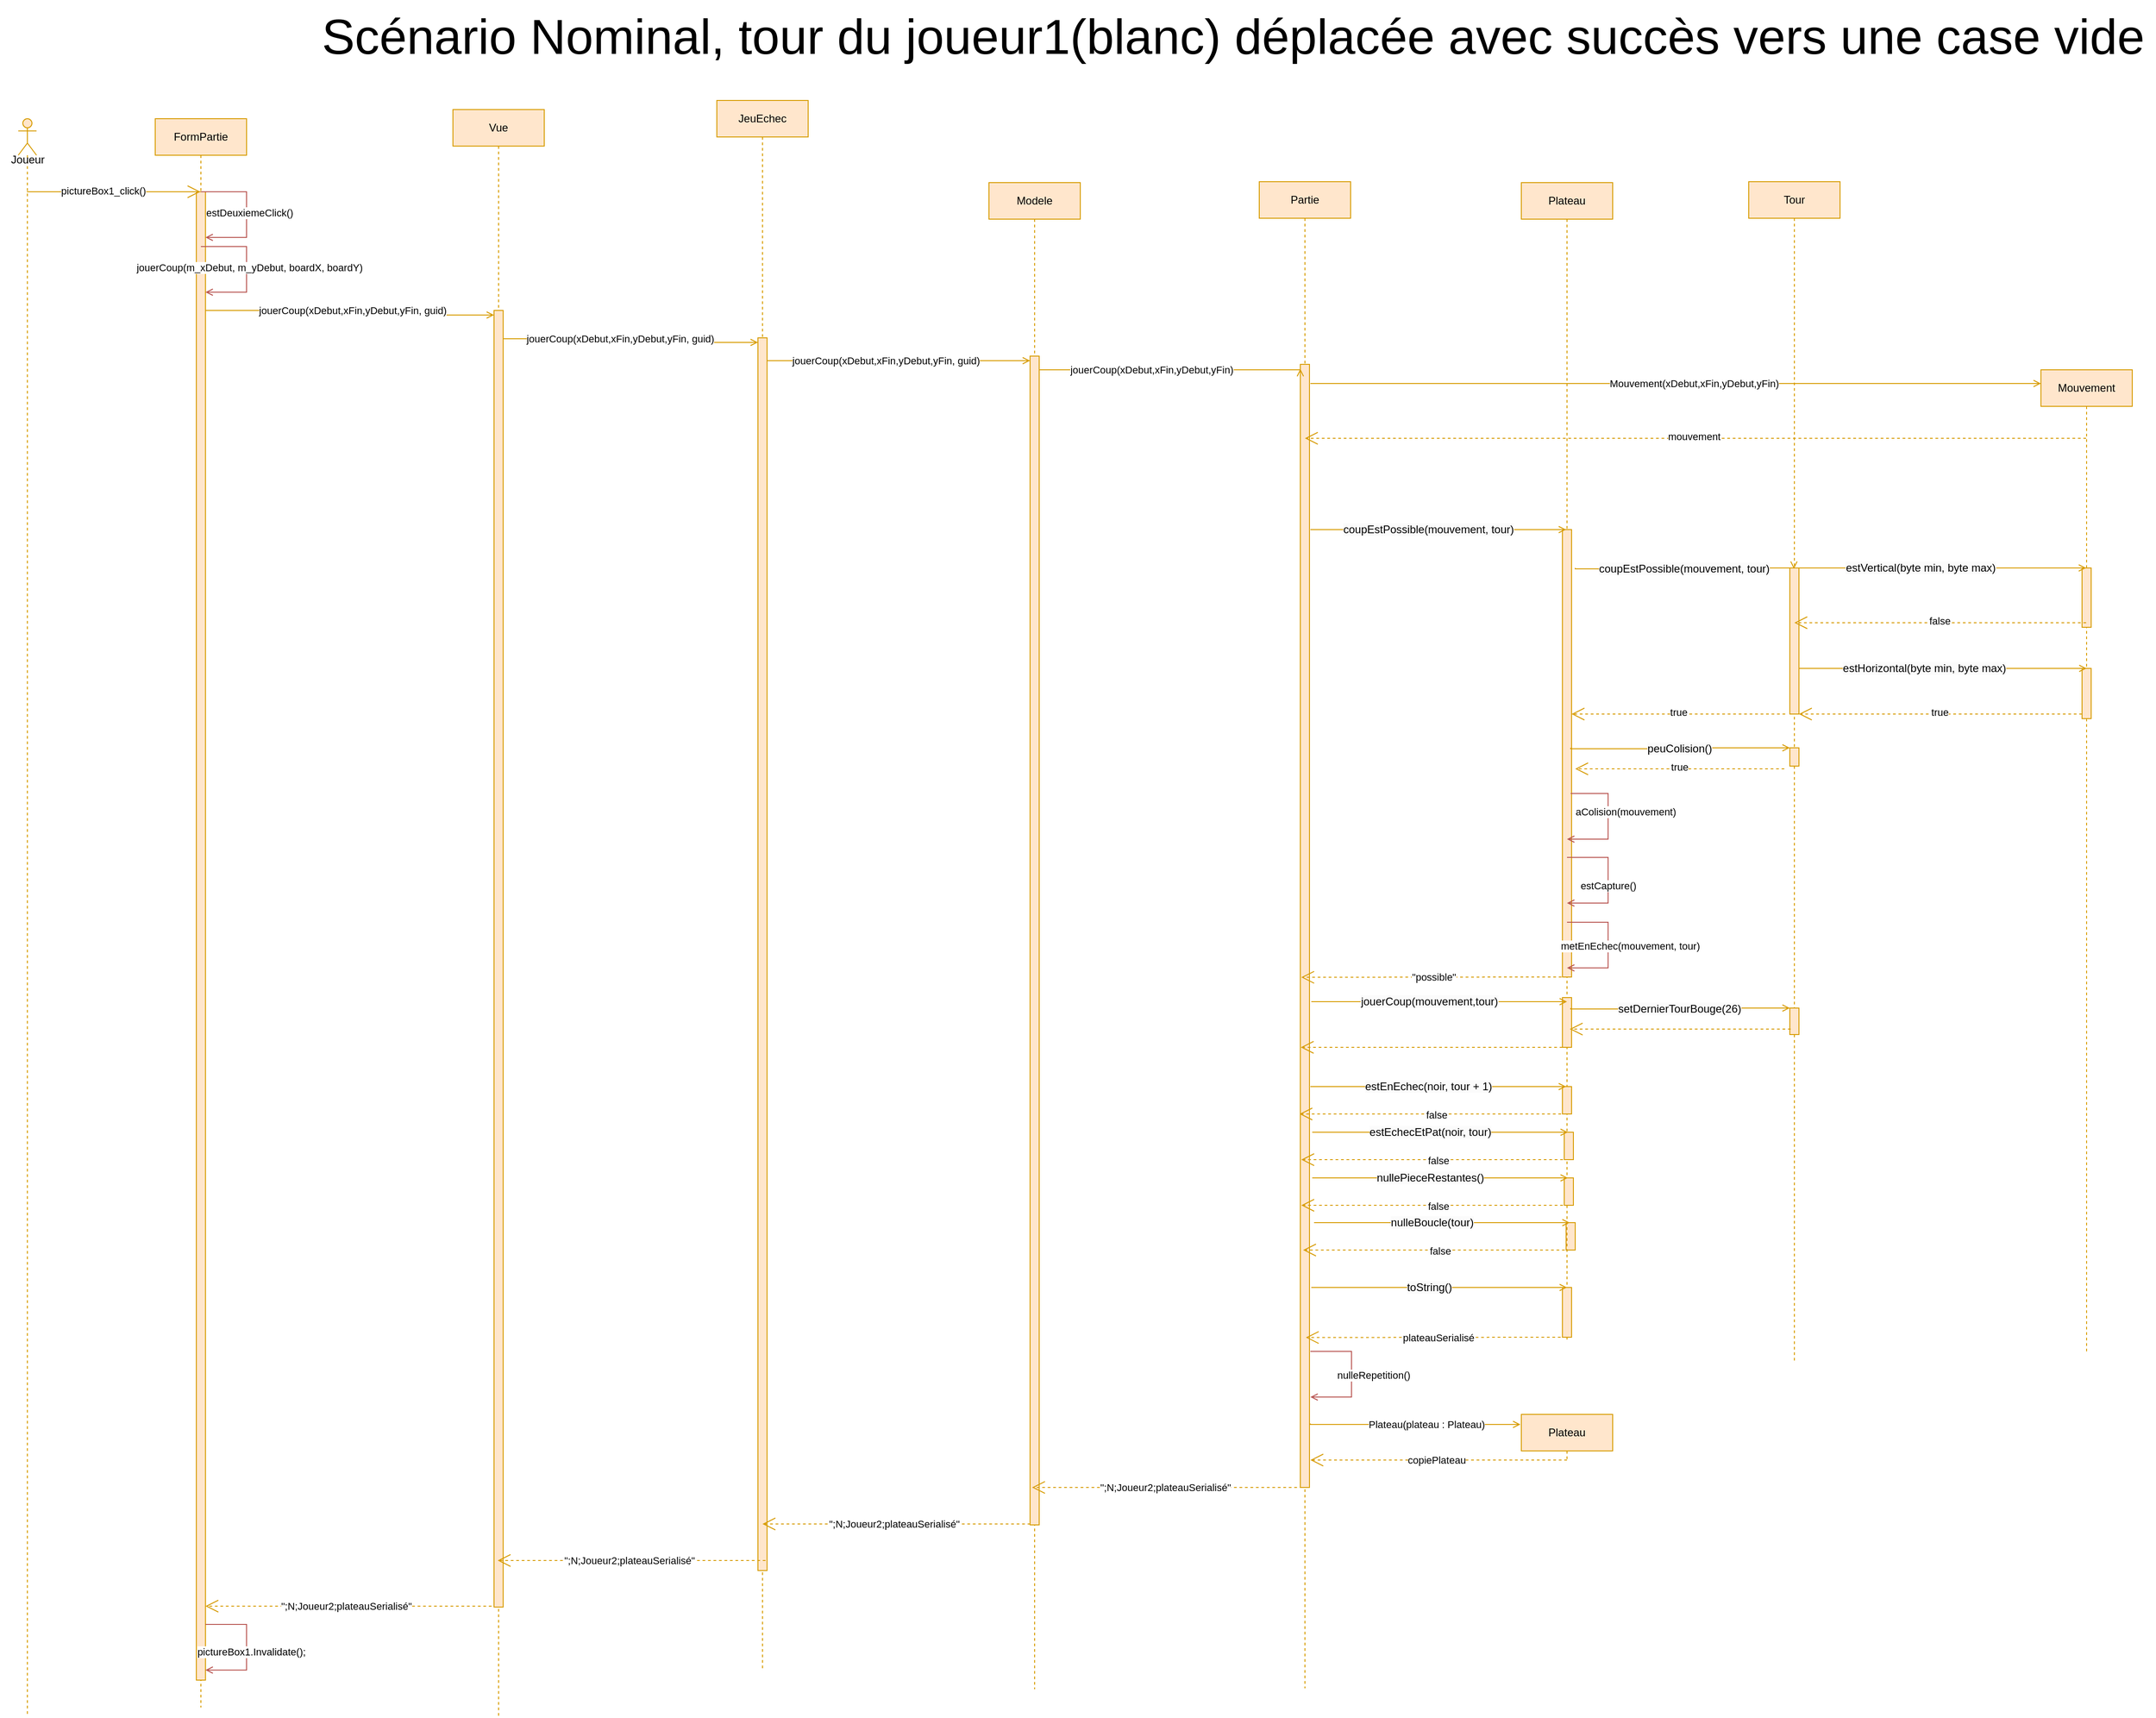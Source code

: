 <mxfile version="26.1.3">
  <diagram name="Page-1" id="c7MBzF5Fkux2hQArZyj8">
    <mxGraphModel dx="4967" dy="1883" grid="1" gridSize="10" guides="1" tooltips="1" connect="1" arrows="1" fold="1" page="1" pageScale="1" pageWidth="827" pageHeight="1169" math="0" shadow="0">
      <root>
        <mxCell id="0" />
        <mxCell id="1" parent="0" />
        <mxCell id="GvulQhEinVonRZqq1PHL-5" value="" style="shape=umlLifeline;perimeter=lifelinePerimeter;whiteSpace=wrap;html=1;container=1;dropTarget=0;collapsible=0;recursiveResize=0;outlineConnect=0;portConstraint=eastwest;newEdgeStyle={&quot;curved&quot;:0,&quot;rounded&quot;:0};participant=umlActor;fillColor=#ffe6cc;strokeColor=#d79b00;" parent="1" vertex="1">
          <mxGeometry x="-455" y="310" width="20" height="1750" as="geometry" />
        </mxCell>
        <mxCell id="GvulQhEinVonRZqq1PHL-7" value="Joueur" style="text;html=1;align=center;verticalAlign=middle;resizable=0;points=[];autosize=1;strokeColor=none;fillColor=none;" parent="1" vertex="1">
          <mxGeometry x="-475" y="340" width="60" height="30" as="geometry" />
        </mxCell>
        <mxCell id="GvulQhEinVonRZqq1PHL-8" value="FormPartie" style="shape=umlLifeline;perimeter=lifelinePerimeter;whiteSpace=wrap;html=1;container=1;dropTarget=0;collapsible=0;recursiveResize=0;outlineConnect=0;portConstraint=eastwest;newEdgeStyle={&quot;curved&quot;:0,&quot;rounded&quot;:0};fillColor=#ffe6cc;strokeColor=#d79b00;" parent="1" vertex="1">
          <mxGeometry x="-305" y="310" width="100" height="1740" as="geometry" />
        </mxCell>
        <mxCell id="GvulQhEinVonRZqq1PHL-12" value="" style="html=1;points=[[0,0,0,0,5],[0,1,0,0,-5],[1,0,0,0,5],[1,1,0,0,-5]];perimeter=orthogonalPerimeter;outlineConnect=0;targetShapes=umlLifeline;portConstraint=eastwest;newEdgeStyle={&quot;curved&quot;:0,&quot;rounded&quot;:0};fillColor=#ffe6cc;strokeColor=#d79b00;" parent="GvulQhEinVonRZqq1PHL-8" vertex="1">
          <mxGeometry x="45" y="80" width="10" height="1630" as="geometry" />
        </mxCell>
        <mxCell id="GvulQhEinVonRZqq1PHL-9" value="" style="endArrow=open;endFill=1;endSize=12;html=1;rounded=0;fillColor=#ffe6cc;strokeColor=#d79b00;" parent="1" edge="1">
          <mxGeometry width="160" relative="1" as="geometry">
            <mxPoint x="-445.5" y="390" as="sourcePoint" />
            <mxPoint x="-255.5" y="390" as="targetPoint" />
            <Array as="points">
              <mxPoint x="-365" y="390" />
            </Array>
          </mxGeometry>
        </mxCell>
        <mxCell id="GvulQhEinVonRZqq1PHL-10" value="pictureBox1_click()" style="edgeLabel;html=1;align=center;verticalAlign=middle;resizable=0;points=[];" parent="GvulQhEinVonRZqq1PHL-9" vertex="1" connectable="0">
          <mxGeometry x="-0.498" y="1" relative="1" as="geometry">
            <mxPoint x="36" as="offset" />
          </mxGeometry>
        </mxCell>
        <mxCell id="GvulQhEinVonRZqq1PHL-11" value="Vue" style="shape=umlLifeline;perimeter=lifelinePerimeter;whiteSpace=wrap;html=1;container=1;dropTarget=0;collapsible=0;recursiveResize=0;outlineConnect=0;portConstraint=eastwest;newEdgeStyle={&quot;curved&quot;:0,&quot;rounded&quot;:0};fillColor=#ffe6cc;strokeColor=#d79b00;" parent="1" vertex="1">
          <mxGeometry x="21" y="300" width="100" height="1760" as="geometry" />
        </mxCell>
        <mxCell id="GvulQhEinVonRZqq1PHL-18" value="" style="html=1;points=[[0,0,0,0,5],[0,1,0,0,-5],[1,0,0,0,5],[1,1,0,0,-5]];perimeter=orthogonalPerimeter;outlineConnect=0;targetShapes=umlLifeline;portConstraint=eastwest;newEdgeStyle={&quot;curved&quot;:0,&quot;rounded&quot;:0};fillColor=#ffe6cc;strokeColor=#d79b00;" parent="GvulQhEinVonRZqq1PHL-11" vertex="1">
          <mxGeometry x="45" y="220" width="10" height="1420" as="geometry" />
        </mxCell>
        <mxCell id="GvulQhEinVonRZqq1PHL-13" style="edgeStyle=orthogonalEdgeStyle;rounded=0;orthogonalLoop=1;jettySize=auto;html=1;curved=0;endArrow=open;endFill=0;fillColor=#ffe6cc;strokeColor=#d79b00;" parent="1" source="GvulQhEinVonRZqq1PHL-12" edge="1">
          <mxGeometry relative="1" as="geometry">
            <mxPoint x="-158.5" y="520" as="sourcePoint" />
            <mxPoint x="66" y="525" as="targetPoint" />
            <Array as="points">
              <mxPoint x="-92" y="520" />
              <mxPoint x="-92" y="525" />
            </Array>
          </mxGeometry>
        </mxCell>
        <mxCell id="GvulQhEinVonRZqq1PHL-14" value="jouerCoup(xDebut,xFin,yDebut,yFin, guid)" style="edgeLabel;html=1;align=center;verticalAlign=middle;resizable=0;points=[];" parent="GvulQhEinVonRZqq1PHL-13" vertex="1" connectable="0">
          <mxGeometry x="-0.518" y="-2" relative="1" as="geometry">
            <mxPoint x="83" y="-2" as="offset" />
          </mxGeometry>
        </mxCell>
        <mxCell id="GvulQhEinVonRZqq1PHL-20" value="" style="endArrow=none;endFill=1;endSize=12;html=1;rounded=0;startArrow=open;startFill=0;fillColor=#f8cecc;strokeColor=#b85450;" parent="1" edge="1">
          <mxGeometry width="160" relative="1" as="geometry">
            <mxPoint x="-250" y="440" as="sourcePoint" />
            <mxPoint x="-255" y="390" as="targetPoint" />
            <Array as="points">
              <mxPoint x="-205" y="440" />
              <mxPoint x="-205" y="390" />
            </Array>
          </mxGeometry>
        </mxCell>
        <mxCell id="GvulQhEinVonRZqq1PHL-21" value="estDeuxiemeClick()" style="edgeLabel;html=1;align=center;verticalAlign=middle;resizable=0;points=[];" parent="GvulQhEinVonRZqq1PHL-20" vertex="1" connectable="0">
          <mxGeometry x="-0.009" y="-3" relative="1" as="geometry">
            <mxPoint as="offset" />
          </mxGeometry>
        </mxCell>
        <mxCell id="GvulQhEinVonRZqq1PHL-34" value="Modele" style="shape=umlLifeline;perimeter=lifelinePerimeter;whiteSpace=wrap;html=1;container=1;dropTarget=0;collapsible=0;recursiveResize=0;outlineConnect=0;portConstraint=eastwest;newEdgeStyle={&quot;curved&quot;:0,&quot;rounded&quot;:0};fillColor=#ffe6cc;strokeColor=#d79b00;" parent="1" vertex="1">
          <mxGeometry x="608" y="380" width="100" height="1650" as="geometry" />
        </mxCell>
        <mxCell id="GvulQhEinVonRZqq1PHL-35" value="" style="html=1;points=[[0,0,0,0,5],[0,1,0,0,-5],[1,0,0,0,5],[1,1,0,0,-5]];perimeter=orthogonalPerimeter;outlineConnect=0;targetShapes=umlLifeline;portConstraint=eastwest;newEdgeStyle={&quot;curved&quot;:0,&quot;rounded&quot;:0};fillColor=#ffe6cc;strokeColor=#d79b00;" parent="GvulQhEinVonRZqq1PHL-34" vertex="1">
          <mxGeometry x="45" y="190" width="10" height="1280" as="geometry" />
        </mxCell>
        <mxCell id="GvulQhEinVonRZqq1PHL-36" style="edgeStyle=orthogonalEdgeStyle;rounded=0;orthogonalLoop=1;jettySize=auto;html=1;curved=0;endArrow=open;endFill=0;fillColor=#ffe6cc;strokeColor=#d79b00;" parent="1" source="GvulQhEinVonRZqq1PHL-18" target="GvulQhEinVonRZqq1PHL-143" edge="1">
          <mxGeometry relative="1" as="geometry">
            <mxPoint x="140" y="550" as="sourcePoint" />
            <mxPoint x="350" y="551" as="targetPoint" />
            <Array as="points">
              <mxPoint x="213" y="551" />
              <mxPoint x="213" y="555" />
            </Array>
          </mxGeometry>
        </mxCell>
        <mxCell id="GvulQhEinVonRZqq1PHL-37" value="jouerCoup(xDebut,xFin,yDebut,yFin, guid)" style="edgeLabel;html=1;align=center;verticalAlign=middle;resizable=0;points=[];" parent="GvulQhEinVonRZqq1PHL-36" vertex="1" connectable="0">
          <mxGeometry x="-0.518" y="-2" relative="1" as="geometry">
            <mxPoint x="60" y="-2" as="offset" />
          </mxGeometry>
        </mxCell>
        <mxCell id="GvulQhEinVonRZqq1PHL-38" value="Partie" style="shape=umlLifeline;perimeter=lifelinePerimeter;whiteSpace=wrap;html=1;container=1;dropTarget=0;collapsible=0;recursiveResize=0;outlineConnect=0;portConstraint=eastwest;newEdgeStyle={&quot;curved&quot;:0,&quot;rounded&quot;:0};fillColor=#ffe6cc;strokeColor=#d79b00;" parent="1" vertex="1">
          <mxGeometry x="904" y="379" width="100" height="1650" as="geometry" />
        </mxCell>
        <mxCell id="GvulQhEinVonRZqq1PHL-39" value="" style="html=1;points=[[0,0,0,0,5],[0,1,0,0,-5],[1,0,0,0,5],[1,1,0,0,-5]];perimeter=orthogonalPerimeter;outlineConnect=0;targetShapes=umlLifeline;portConstraint=eastwest;newEdgeStyle={&quot;curved&quot;:0,&quot;rounded&quot;:0};fillColor=#ffe6cc;strokeColor=#d79b00;" parent="GvulQhEinVonRZqq1PHL-38" vertex="1">
          <mxGeometry x="45" y="200" width="10" height="1230" as="geometry" />
        </mxCell>
        <mxCell id="JepXMekvMhqV1AgsPWFT-29" value="" style="html=1;points=[[0,0,0,0,5],[0,1,0,0,-5],[1,0,0,0,5],[1,1,0,0,-5]];perimeter=orthogonalPerimeter;outlineConnect=0;targetShapes=umlLifeline;portConstraint=eastwest;newEdgeStyle={&quot;curved&quot;:0,&quot;rounded&quot;:0};fillColor=#ffe6cc;strokeColor=#d79b00;" vertex="1" parent="GvulQhEinVonRZqq1PHL-38">
          <mxGeometry x="336" y="1140" width="10" height="30" as="geometry" />
        </mxCell>
        <mxCell id="JepXMekvMhqV1AgsPWFT-30" style="edgeStyle=orthogonalEdgeStyle;rounded=0;orthogonalLoop=1;jettySize=auto;html=1;curved=0;endArrow=open;endFill=0;fillColor=#ffe6cc;strokeColor=#d79b00;" edge="1" parent="GvulQhEinVonRZqq1PHL-38">
          <mxGeometry relative="1" as="geometry">
            <mxPoint x="60" y="1140" as="sourcePoint" />
            <mxPoint x="340" y="1140" as="targetPoint" />
            <Array as="points" />
          </mxGeometry>
        </mxCell>
        <mxCell id="JepXMekvMhqV1AgsPWFT-31" value="&lt;div style=&quot;text-align: left;&quot;&gt;&lt;span style=&quot;font-size: 12px; text-wrap-mode: wrap; background-color: rgb(251, 251, 251);&quot;&gt;nulleBoucle(tour)&lt;/span&gt;&lt;/div&gt;" style="edgeLabel;html=1;align=center;verticalAlign=middle;resizable=0;points=[];" vertex="1" connectable="0" parent="JepXMekvMhqV1AgsPWFT-30">
          <mxGeometry x="-0.518" y="-2" relative="1" as="geometry">
            <mxPoint x="61" y="-2" as="offset" />
          </mxGeometry>
        </mxCell>
        <mxCell id="JepXMekvMhqV1AgsPWFT-32" value="" style="endArrow=open;endFill=1;endSize=12;html=1;rounded=0;fillColor=#ffe6cc;strokeColor=#d79b00;dashed=1;exitX=0;exitY=1;exitDx=0;exitDy=-5;exitPerimeter=0;" edge="1" parent="GvulQhEinVonRZqq1PHL-38">
          <mxGeometry width="160" relative="1" as="geometry">
            <mxPoint x="340.55" y="1170" as="sourcePoint" />
            <mxPoint x="47.997" y="1170" as="targetPoint" />
            <Array as="points">
              <mxPoint x="235.55" y="1170" />
            </Array>
          </mxGeometry>
        </mxCell>
        <mxCell id="JepXMekvMhqV1AgsPWFT-33" value="false" style="edgeLabel;html=1;align=center;verticalAlign=middle;resizable=0;points=[];" vertex="1" connectable="0" parent="JepXMekvMhqV1AgsPWFT-32">
          <mxGeometry x="-0.027" y="1" relative="1" as="geometry">
            <mxPoint as="offset" />
          </mxGeometry>
        </mxCell>
        <mxCell id="GvulQhEinVonRZqq1PHL-41" style="edgeStyle=orthogonalEdgeStyle;rounded=0;orthogonalLoop=1;jettySize=auto;html=1;curved=0;endArrow=open;endFill=0;fillColor=#ffe6cc;strokeColor=#d79b00;entryX=0;entryY=0;entryDx=0;entryDy=5;entryPerimeter=0;exitX=1;exitY=0;exitDx=0;exitDy=5;exitPerimeter=0;" parent="1" source="GvulQhEinVonRZqq1PHL-35" target="GvulQhEinVonRZqq1PHL-39" edge="1">
          <mxGeometry relative="1" as="geometry">
            <mxPoint x="715" y="585" as="sourcePoint" />
            <mxPoint x="939.5" y="585" as="targetPoint" />
            <Array as="points">
              <mxPoint x="663" y="585" />
            </Array>
          </mxGeometry>
        </mxCell>
        <mxCell id="GvulQhEinVonRZqq1PHL-42" value="jouerCoup(xDebut,xFin,yDebut,yFin)" style="edgeLabel;html=1;align=center;verticalAlign=middle;resizable=0;points=[];" parent="GvulQhEinVonRZqq1PHL-41" vertex="1" connectable="0">
          <mxGeometry x="-0.518" y="-2" relative="1" as="geometry">
            <mxPoint x="61" y="-2" as="offset" />
          </mxGeometry>
        </mxCell>
        <mxCell id="GvulQhEinVonRZqq1PHL-55" value="Mouvement" style="shape=umlLifeline;perimeter=lifelinePerimeter;whiteSpace=wrap;html=1;container=1;dropTarget=0;collapsible=0;recursiveResize=0;outlineConnect=0;portConstraint=eastwest;newEdgeStyle={&quot;curved&quot;:0,&quot;rounded&quot;:0};fillColor=#ffe6cc;strokeColor=#d79b00;" parent="1" vertex="1">
          <mxGeometry x="1760" y="585" width="100" height="1075" as="geometry" />
        </mxCell>
        <mxCell id="GvulQhEinVonRZqq1PHL-84" value="" style="html=1;points=[[0,0,0,0,5],[0,1,0,0,-5],[1,0,0,0,5],[1,1,0,0,-5]];perimeter=orthogonalPerimeter;outlineConnect=0;targetShapes=umlLifeline;portConstraint=eastwest;newEdgeStyle={&quot;curved&quot;:0,&quot;rounded&quot;:0};fillColor=#ffe6cc;strokeColor=#d79b00;" parent="GvulQhEinVonRZqq1PHL-55" vertex="1">
          <mxGeometry x="45" y="217" width="10" height="65" as="geometry" />
        </mxCell>
        <mxCell id="GvulQhEinVonRZqq1PHL-89" value="" style="html=1;points=[[0,0,0,0,5],[0,1,0,0,-5],[1,0,0,0,5],[1,1,0,0,-5]];perimeter=orthogonalPerimeter;outlineConnect=0;targetShapes=umlLifeline;portConstraint=eastwest;newEdgeStyle={&quot;curved&quot;:0,&quot;rounded&quot;:0};fillColor=#ffe6cc;strokeColor=#d79b00;" parent="GvulQhEinVonRZqq1PHL-55" vertex="1">
          <mxGeometry x="45" y="327" width="10" height="55" as="geometry" />
        </mxCell>
        <mxCell id="GvulQhEinVonRZqq1PHL-65" style="edgeStyle=orthogonalEdgeStyle;rounded=0;orthogonalLoop=1;jettySize=auto;html=1;curved=0;endArrow=open;endFill=0;fillColor=#ffe6cc;strokeColor=#d79b00;" parent="1" edge="1">
          <mxGeometry relative="1" as="geometry">
            <mxPoint x="960" y="600" as="sourcePoint" />
            <mxPoint x="1760" y="600" as="targetPoint" />
            <Array as="points" />
          </mxGeometry>
        </mxCell>
        <mxCell id="GvulQhEinVonRZqq1PHL-66" value="Mouvement(xDebut,xFin,yDebut,yFin)" style="edgeLabel;html=1;align=center;verticalAlign=middle;resizable=0;points=[];" parent="GvulQhEinVonRZqq1PHL-65" vertex="1" connectable="0">
          <mxGeometry x="-0.518" y="-2" relative="1" as="geometry">
            <mxPoint x="227" y="-2" as="offset" />
          </mxGeometry>
        </mxCell>
        <mxCell id="GvulQhEinVonRZqq1PHL-67" value="" style="endArrow=open;endFill=1;endSize=12;html=1;rounded=0;fillColor=#ffe6cc;strokeColor=#d79b00;dashed=1;" parent="1" source="GvulQhEinVonRZqq1PHL-55" target="GvulQhEinVonRZqq1PHL-38" edge="1">
          <mxGeometry width="160" relative="1" as="geometry">
            <mxPoint x="1230" y="670" as="sourcePoint" />
            <mxPoint x="1070" y="670" as="targetPoint" />
            <Array as="points">
              <mxPoint x="1380" y="660" />
              <mxPoint x="1190" y="660" />
            </Array>
          </mxGeometry>
        </mxCell>
        <mxCell id="GvulQhEinVonRZqq1PHL-73" value="mouvement" style="edgeLabel;html=1;align=center;verticalAlign=middle;resizable=0;points=[];" parent="GvulQhEinVonRZqq1PHL-67" vertex="1" connectable="0">
          <mxGeometry x="0.005" y="-2" relative="1" as="geometry">
            <mxPoint as="offset" />
          </mxGeometry>
        </mxCell>
        <mxCell id="GvulQhEinVonRZqq1PHL-68" value="Plateau" style="shape=umlLifeline;perimeter=lifelinePerimeter;whiteSpace=wrap;html=1;container=1;dropTarget=0;collapsible=0;recursiveResize=0;outlineConnect=0;portConstraint=eastwest;newEdgeStyle={&quot;curved&quot;:0,&quot;rounded&quot;:0};fillColor=#ffe6cc;strokeColor=#d79b00;" parent="1" vertex="1">
          <mxGeometry x="1191" y="380" width="100" height="1270" as="geometry" />
        </mxCell>
        <mxCell id="GvulQhEinVonRZqq1PHL-69" value="" style="html=1;points=[[0,0,0,0,5],[0,1,0,0,-5],[1,0,0,0,5],[1,1,0,0,-5]];perimeter=orthogonalPerimeter;outlineConnect=0;targetShapes=umlLifeline;portConstraint=eastwest;newEdgeStyle={&quot;curved&quot;:0,&quot;rounded&quot;:0};fillColor=#ffe6cc;strokeColor=#d79b00;" parent="GvulQhEinVonRZqq1PHL-68" vertex="1">
          <mxGeometry x="45" y="380" width="10" height="490" as="geometry" />
        </mxCell>
        <mxCell id="rqxvBWXFOX1F_zNUxGRR-14" value="" style="html=1;points=[[0,0,0,0,5],[0,1,0,0,-5],[1,0,0,0,5],[1,1,0,0,-5]];perimeter=orthogonalPerimeter;outlineConnect=0;targetShapes=umlLifeline;portConstraint=eastwest;newEdgeStyle={&quot;curved&quot;:0,&quot;rounded&quot;:0};fillColor=#ffe6cc;strokeColor=#d79b00;" parent="GvulQhEinVonRZqq1PHL-68" vertex="1">
          <mxGeometry x="45" y="892.5" width="10" height="54.5" as="geometry" />
        </mxCell>
        <mxCell id="rqxvBWXFOX1F_zNUxGRR-20" value="" style="html=1;points=[[0,0,0,0,5],[0,1,0,0,-5],[1,0,0,0,5],[1,1,0,0,-5]];perimeter=orthogonalPerimeter;outlineConnect=0;targetShapes=umlLifeline;portConstraint=eastwest;newEdgeStyle={&quot;curved&quot;:0,&quot;rounded&quot;:0};fillColor=#ffe6cc;strokeColor=#d79b00;" parent="GvulQhEinVonRZqq1PHL-68" vertex="1">
          <mxGeometry x="45" y="1210" width="10" height="54.5" as="geometry" />
        </mxCell>
        <mxCell id="JepXMekvMhqV1AgsPWFT-6" value="" style="html=1;points=[[0,0,0,0,5],[0,1,0,0,-5],[1,0,0,0,5],[1,1,0,0,-5]];perimeter=orthogonalPerimeter;outlineConnect=0;targetShapes=umlLifeline;portConstraint=eastwest;newEdgeStyle={&quot;curved&quot;:0,&quot;rounded&quot;:0};fillColor=#ffe6cc;strokeColor=#d79b00;" vertex="1" parent="GvulQhEinVonRZqq1PHL-68">
          <mxGeometry x="45" y="990" width="10" height="30" as="geometry" />
        </mxCell>
        <mxCell id="GvulQhEinVonRZqq1PHL-70" style="edgeStyle=orthogonalEdgeStyle;rounded=0;orthogonalLoop=1;jettySize=auto;html=1;curved=0;endArrow=open;endFill=0;fillColor=#ffe6cc;strokeColor=#d79b00;" parent="1" edge="1">
          <mxGeometry relative="1" as="geometry">
            <mxPoint x="960" y="760" as="sourcePoint" />
            <mxPoint x="1240" y="760" as="targetPoint" />
            <Array as="points" />
          </mxGeometry>
        </mxCell>
        <mxCell id="GvulQhEinVonRZqq1PHL-71" value="&lt;span style=&quot;font-size: 12px; text-align: left; text-wrap-mode: wrap; background-color: rgb(251, 251, 251);&quot;&gt;coupEstPossible(mouvement, tour)&lt;/span&gt;" style="edgeLabel;html=1;align=center;verticalAlign=middle;resizable=0;points=[];" parent="GvulQhEinVonRZqq1PHL-70" vertex="1" connectable="0">
          <mxGeometry x="-0.518" y="-2" relative="1" as="geometry">
            <mxPoint x="61" y="-2" as="offset" />
          </mxGeometry>
        </mxCell>
        <mxCell id="GvulQhEinVonRZqq1PHL-76" value="Tour" style="shape=umlLifeline;perimeter=lifelinePerimeter;whiteSpace=wrap;html=1;container=1;dropTarget=0;collapsible=0;recursiveResize=0;outlineConnect=0;portConstraint=eastwest;newEdgeStyle={&quot;curved&quot;:0,&quot;rounded&quot;:0};fillColor=#ffe6cc;strokeColor=#d79b00;" parent="1" vertex="1">
          <mxGeometry x="1440" y="379" width="100" height="1291" as="geometry" />
        </mxCell>
        <mxCell id="GvulQhEinVonRZqq1PHL-77" value="" style="html=1;points=[[0,0,0,0,5],[0,1,0,0,-5],[1,0,0,0,5],[1,1,0,0,-5]];perimeter=orthogonalPerimeter;outlineConnect=0;targetShapes=umlLifeline;portConstraint=eastwest;newEdgeStyle={&quot;curved&quot;:0,&quot;rounded&quot;:0};fillColor=#ffe6cc;strokeColor=#d79b00;" parent="GvulQhEinVonRZqq1PHL-76" vertex="1">
          <mxGeometry x="45" y="423" width="10" height="160" as="geometry" />
        </mxCell>
        <mxCell id="GvulQhEinVonRZqq1PHL-94" value="" style="html=1;points=[[0,0,0,0,5],[0,1,0,0,-5],[1,0,0,0,5],[1,1,0,0,-5]];perimeter=orthogonalPerimeter;outlineConnect=0;targetShapes=umlLifeline;portConstraint=eastwest;newEdgeStyle={&quot;curved&quot;:0,&quot;rounded&quot;:0};fillColor=#ffe6cc;strokeColor=#d79b00;" parent="GvulQhEinVonRZqq1PHL-76" vertex="1">
          <mxGeometry x="45" y="620" width="10" height="20" as="geometry" />
        </mxCell>
        <mxCell id="GvulQhEinVonRZqq1PHL-95" style="edgeStyle=orthogonalEdgeStyle;rounded=0;orthogonalLoop=1;jettySize=auto;html=1;curved=0;endArrow=open;endFill=0;fillColor=#ffe6cc;strokeColor=#d79b00;" parent="GvulQhEinVonRZqq1PHL-76" edge="1">
          <mxGeometry relative="1" as="geometry">
            <mxPoint x="-195" y="620" as="sourcePoint" />
            <mxPoint x="45" y="620" as="targetPoint" />
            <Array as="points">
              <mxPoint x="-195" y="621" />
              <mxPoint x="-99" y="621" />
              <mxPoint x="-99" y="620" />
            </Array>
          </mxGeometry>
        </mxCell>
        <mxCell id="GvulQhEinVonRZqq1PHL-96" value="&lt;span style=&quot;font-size: 12px; text-align: left; text-wrap-mode: wrap; background-color: rgb(251, 251, 251);&quot;&gt;peuColision()&lt;/span&gt;" style="edgeLabel;html=1;align=center;verticalAlign=middle;resizable=0;points=[];" parent="GvulQhEinVonRZqq1PHL-95" vertex="1" connectable="0">
          <mxGeometry x="-0.518" y="-2" relative="1" as="geometry">
            <mxPoint x="61" y="-2" as="offset" />
          </mxGeometry>
        </mxCell>
        <mxCell id="GvulQhEinVonRZqq1PHL-97" value="" style="endArrow=open;endFill=1;endSize=12;html=1;rounded=0;fillColor=#ffe6cc;strokeColor=#d79b00;dashed=1;exitX=0;exitY=1;exitDx=0;exitDy=-5;exitPerimeter=0;" parent="GvulQhEinVonRZqq1PHL-76" edge="1">
          <mxGeometry width="160" relative="1" as="geometry">
            <mxPoint x="39" y="643" as="sourcePoint" />
            <mxPoint x="-190" y="643" as="targetPoint" />
            <Array as="points">
              <mxPoint x="-66" y="643" />
            </Array>
          </mxGeometry>
        </mxCell>
        <mxCell id="GvulQhEinVonRZqq1PHL-98" value="true" style="edgeLabel;html=1;align=center;verticalAlign=middle;resizable=0;points=[];" parent="GvulQhEinVonRZqq1PHL-97" vertex="1" connectable="0">
          <mxGeometry x="0.005" y="-2" relative="1" as="geometry">
            <mxPoint as="offset" />
          </mxGeometry>
        </mxCell>
        <mxCell id="g28BqwCWcq6KlZtZmIzM-98" value="" style="html=1;points=[[0,0,0,0,5],[0,1,0,0,-5],[1,0,0,0,5],[1,1,0,0,-5]];perimeter=orthogonalPerimeter;outlineConnect=0;targetShapes=umlLifeline;portConstraint=eastwest;newEdgeStyle={&quot;curved&quot;:0,&quot;rounded&quot;:0};fillColor=#ffe6cc;strokeColor=#d79b00;" parent="GvulQhEinVonRZqq1PHL-76" vertex="1">
          <mxGeometry x="45" y="905" width="10" height="29" as="geometry" />
        </mxCell>
        <mxCell id="g28BqwCWcq6KlZtZmIzM-99" style="edgeStyle=orthogonalEdgeStyle;rounded=0;orthogonalLoop=1;jettySize=auto;html=1;curved=0;endArrow=open;endFill=0;fillColor=#ffe6cc;strokeColor=#d79b00;" parent="GvulQhEinVonRZqq1PHL-76" edge="1">
          <mxGeometry relative="1" as="geometry">
            <mxPoint x="-195" y="905" as="sourcePoint" />
            <mxPoint x="45" y="905" as="targetPoint" />
            <Array as="points">
              <mxPoint x="-195" y="906" />
              <mxPoint x="-99" y="906" />
              <mxPoint x="-99" y="905" />
            </Array>
          </mxGeometry>
        </mxCell>
        <mxCell id="g28BqwCWcq6KlZtZmIzM-100" value="&lt;span style=&quot;font-size: 12px; text-align: left; text-wrap-mode: wrap; background-color: rgb(251, 251, 251);&quot;&gt;setDernierTourBouge(26)&lt;/span&gt;" style="edgeLabel;html=1;align=center;verticalAlign=middle;resizable=0;points=[];" parent="g28BqwCWcq6KlZtZmIzM-99" vertex="1" connectable="0">
          <mxGeometry x="-0.518" y="-2" relative="1" as="geometry">
            <mxPoint x="61" y="-2" as="offset" />
          </mxGeometry>
        </mxCell>
        <mxCell id="GvulQhEinVonRZqq1PHL-78" style="edgeStyle=orthogonalEdgeStyle;rounded=0;orthogonalLoop=1;jettySize=auto;html=1;curved=0;endArrow=open;endFill=0;fillColor=#ffe6cc;strokeColor=#d79b00;" parent="1" edge="1">
          <mxGeometry relative="1" as="geometry">
            <mxPoint x="1250" y="802" as="sourcePoint" />
            <mxPoint x="1489.5" y="803" as="targetPoint" />
            <Array as="points">
              <mxPoint x="1250" y="803" />
              <mxPoint x="1346" y="803" />
              <mxPoint x="1346" y="802" />
            </Array>
          </mxGeometry>
        </mxCell>
        <mxCell id="GvulQhEinVonRZqq1PHL-79" value="&lt;span style=&quot;font-size: 12px; text-align: left; text-wrap-mode: wrap; background-color: rgb(251, 251, 251);&quot;&gt;coupEstPossible(mouvement, tour)&lt;/span&gt;" style="edgeLabel;html=1;align=center;verticalAlign=middle;resizable=0;points=[];" parent="GvulQhEinVonRZqq1PHL-78" vertex="1" connectable="0">
          <mxGeometry x="-0.518" y="-2" relative="1" as="geometry">
            <mxPoint x="61" y="-2" as="offset" />
          </mxGeometry>
        </mxCell>
        <mxCell id="GvulQhEinVonRZqq1PHL-82" style="edgeStyle=orthogonalEdgeStyle;rounded=0;orthogonalLoop=1;jettySize=auto;html=1;curved=0;endArrow=open;endFill=0;fillColor=#ffe6cc;strokeColor=#d79b00;" parent="1" edge="1">
          <mxGeometry relative="1" as="geometry">
            <mxPoint x="1490" y="802" as="sourcePoint" />
            <mxPoint x="1809.5" y="802.0" as="targetPoint" />
            <Array as="points">
              <mxPoint x="1530" y="802" />
              <mxPoint x="1530" y="802" />
            </Array>
          </mxGeometry>
        </mxCell>
        <mxCell id="GvulQhEinVonRZqq1PHL-83" value="&lt;span style=&quot;font-size: 12px; text-align: left; text-wrap-mode: wrap; background-color: rgb(251, 251, 251);&quot;&gt;estVertical(byte min, byte max)&lt;/span&gt;" style="edgeLabel;html=1;align=center;verticalAlign=middle;resizable=0;points=[];" parent="GvulQhEinVonRZqq1PHL-82" vertex="1" connectable="0">
          <mxGeometry x="-0.518" y="-2" relative="1" as="geometry">
            <mxPoint x="61" y="-2" as="offset" />
          </mxGeometry>
        </mxCell>
        <mxCell id="GvulQhEinVonRZqq1PHL-85" value="" style="endArrow=open;endFill=1;endSize=12;html=1;rounded=0;fillColor=#ffe6cc;strokeColor=#d79b00;dashed=1;" parent="1" edge="1">
          <mxGeometry width="160" relative="1" as="geometry">
            <mxPoint x="1809.5" y="862" as="sourcePoint" />
            <mxPoint x="1490" y="862" as="targetPoint" />
            <Array as="points">
              <mxPoint x="1730" y="862" />
            </Array>
          </mxGeometry>
        </mxCell>
        <mxCell id="GvulQhEinVonRZqq1PHL-86" value="false" style="edgeLabel;html=1;align=center;verticalAlign=middle;resizable=0;points=[];" parent="GvulQhEinVonRZqq1PHL-85" vertex="1" connectable="0">
          <mxGeometry x="0.005" y="-2" relative="1" as="geometry">
            <mxPoint as="offset" />
          </mxGeometry>
        </mxCell>
        <mxCell id="GvulQhEinVonRZqq1PHL-87" style="edgeStyle=orthogonalEdgeStyle;rounded=0;orthogonalLoop=1;jettySize=auto;html=1;curved=0;endArrow=open;endFill=0;fillColor=#ffe6cc;strokeColor=#d79b00;" parent="1" source="GvulQhEinVonRZqq1PHL-77" edge="1">
          <mxGeometry relative="1" as="geometry">
            <mxPoint x="1500" y="902" as="sourcePoint" />
            <mxPoint x="1810" y="912" as="targetPoint" />
            <Array as="points">
              <mxPoint x="1490" y="912" />
            </Array>
          </mxGeometry>
        </mxCell>
        <mxCell id="GvulQhEinVonRZqq1PHL-88" value="&lt;span style=&quot;font-size: 12px; text-align: left; text-wrap-mode: wrap; background-color: rgb(251, 251, 251);&quot;&gt;estHorizontal(byte min, byte max)&lt;/span&gt;" style="edgeLabel;html=1;align=center;verticalAlign=middle;resizable=0;points=[];" parent="GvulQhEinVonRZqq1PHL-87" vertex="1" connectable="0">
          <mxGeometry x="-0.518" y="-2" relative="1" as="geometry">
            <mxPoint x="61" y="-2" as="offset" />
          </mxGeometry>
        </mxCell>
        <mxCell id="GvulQhEinVonRZqq1PHL-90" value="" style="endArrow=open;endFill=1;endSize=12;html=1;rounded=0;fillColor=#ffe6cc;strokeColor=#d79b00;dashed=1;exitX=0;exitY=1;exitDx=0;exitDy=-5;exitPerimeter=0;" parent="1" source="GvulQhEinVonRZqq1PHL-89" target="GvulQhEinVonRZqq1PHL-77" edge="1">
          <mxGeometry width="160" relative="1" as="geometry">
            <mxPoint x="1780" y="962" as="sourcePoint" />
            <mxPoint x="1500" y="962" as="targetPoint" />
            <Array as="points">
              <mxPoint x="1700" y="962" />
            </Array>
          </mxGeometry>
        </mxCell>
        <mxCell id="GvulQhEinVonRZqq1PHL-91" value="true" style="edgeLabel;html=1;align=center;verticalAlign=middle;resizable=0;points=[];" parent="GvulQhEinVonRZqq1PHL-90" vertex="1" connectable="0">
          <mxGeometry x="0.005" y="-2" relative="1" as="geometry">
            <mxPoint as="offset" />
          </mxGeometry>
        </mxCell>
        <mxCell id="GvulQhEinVonRZqq1PHL-92" value="" style="endArrow=open;endFill=1;endSize=12;html=1;rounded=0;fillColor=#ffe6cc;strokeColor=#d79b00;dashed=1;exitX=0;exitY=1;exitDx=0;exitDy=-5;exitPerimeter=0;" parent="1" edge="1">
          <mxGeometry width="160" relative="1" as="geometry">
            <mxPoint x="1480" y="962" as="sourcePoint" />
            <mxPoint x="1246.0" y="962" as="targetPoint" />
            <Array as="points">
              <mxPoint x="1375" y="962" />
            </Array>
          </mxGeometry>
        </mxCell>
        <mxCell id="GvulQhEinVonRZqq1PHL-93" value="true" style="edgeLabel;html=1;align=center;verticalAlign=middle;resizable=0;points=[];" parent="GvulQhEinVonRZqq1PHL-92" vertex="1" connectable="0">
          <mxGeometry x="0.005" y="-2" relative="1" as="geometry">
            <mxPoint as="offset" />
          </mxGeometry>
        </mxCell>
        <mxCell id="GvulQhEinVonRZqq1PHL-142" value="JeuEchec" style="shape=umlLifeline;perimeter=lifelinePerimeter;whiteSpace=wrap;html=1;container=1;dropTarget=0;collapsible=0;recursiveResize=0;outlineConnect=0;portConstraint=eastwest;newEdgeStyle={&quot;curved&quot;:0,&quot;rounded&quot;:0};fillColor=#ffe6cc;strokeColor=#d79b00;" parent="1" vertex="1">
          <mxGeometry x="310" y="290" width="100" height="1720" as="geometry" />
        </mxCell>
        <mxCell id="GvulQhEinVonRZqq1PHL-143" value="" style="html=1;points=[[0,0,0,0,5],[0,1,0,0,-5],[1,0,0,0,5],[1,1,0,0,-5]];perimeter=orthogonalPerimeter;outlineConnect=0;targetShapes=umlLifeline;portConstraint=eastwest;newEdgeStyle={&quot;curved&quot;:0,&quot;rounded&quot;:0};fillColor=#ffe6cc;strokeColor=#d79b00;" parent="GvulQhEinVonRZqq1PHL-142" vertex="1">
          <mxGeometry x="45" y="260" width="10" height="1350" as="geometry" />
        </mxCell>
        <mxCell id="GvulQhEinVonRZqq1PHL-146" style="edgeStyle=orthogonalEdgeStyle;rounded=0;orthogonalLoop=1;jettySize=auto;html=1;curved=0;endArrow=open;endFill=0;fillColor=#ffe6cc;strokeColor=#d79b00;entryX=0;entryY=0;entryDx=0;entryDy=5;entryPerimeter=0;" parent="1" source="GvulQhEinVonRZqq1PHL-143" target="GvulQhEinVonRZqq1PHL-35" edge="1">
          <mxGeometry relative="1" as="geometry">
            <mxPoint x="438" y="570" as="sourcePoint" />
            <mxPoint x="648" y="571" as="targetPoint" />
            <Array as="points">
              <mxPoint x="430" y="575" />
              <mxPoint x="430" y="575" />
            </Array>
          </mxGeometry>
        </mxCell>
        <mxCell id="GvulQhEinVonRZqq1PHL-147" value="jouerCoup(xDebut,xFin,yDebut,yFin, guid)" style="edgeLabel;html=1;align=center;verticalAlign=middle;resizable=0;points=[];" parent="GvulQhEinVonRZqq1PHL-146" vertex="1" connectable="0">
          <mxGeometry x="-0.518" y="-2" relative="1" as="geometry">
            <mxPoint x="60" y="-2" as="offset" />
          </mxGeometry>
        </mxCell>
        <mxCell id="GvulQhEinVonRZqq1PHL-154" value="" style="endArrow=open;endFill=1;endSize=12;html=1;rounded=0;fillColor=#ffe6cc;strokeColor=#d79b00;dashed=1;" parent="1" edge="1">
          <mxGeometry width="160" relative="1" as="geometry">
            <mxPoint x="951.33" y="1809" as="sourcePoint" />
            <mxPoint x="655.167" y="1809.0" as="targetPoint" />
            <Array as="points">
              <mxPoint x="903.33" y="1809" />
            </Array>
          </mxGeometry>
        </mxCell>
        <mxCell id="GvulQhEinVonRZqq1PHL-155" value="&quot;;N;Joueur2;plateauSerialisé&quot;" style="edgeLabel;html=1;align=center;verticalAlign=middle;resizable=0;points=[];" parent="GvulQhEinVonRZqq1PHL-154" vertex="1" connectable="0">
          <mxGeometry x="0.005" y="-2" relative="1" as="geometry">
            <mxPoint x="-2" y="2" as="offset" />
          </mxGeometry>
        </mxCell>
        <mxCell id="GvulQhEinVonRZqq1PHL-156" value="" style="endArrow=none;endFill=1;endSize=12;html=1;rounded=0;startArrow=open;startFill=0;fillColor=#f8cecc;strokeColor=#b85450;" parent="1" edge="1">
          <mxGeometry width="160" relative="1" as="geometry">
            <mxPoint x="-250" y="2009" as="sourcePoint" />
            <mxPoint x="-250" y="1959" as="targetPoint" />
            <Array as="points">
              <mxPoint x="-205" y="2009" />
              <mxPoint x="-205" y="1959" />
            </Array>
          </mxGeometry>
        </mxCell>
        <mxCell id="GvulQhEinVonRZqq1PHL-157" value="pictureBox1.Invalidate();" style="edgeLabel;html=1;align=center;verticalAlign=middle;resizable=0;points=[];" parent="GvulQhEinVonRZqq1PHL-156" vertex="1" connectable="0">
          <mxGeometry x="-0.009" y="-3" relative="1" as="geometry">
            <mxPoint x="2" y="4" as="offset" />
          </mxGeometry>
        </mxCell>
        <mxCell id="g28BqwCWcq6KlZtZmIzM-19" value="&lt;div&gt;&lt;font&gt;Scénario Nominal, tour du joueur1(blanc) déplacée&lt;/font&gt;&lt;font&gt;&amp;nbsp;avec succès vers une case vide&lt;/font&gt;&lt;/div&gt;" style="text;html=1;align=center;verticalAlign=middle;resizable=0;points=[];autosize=1;strokeColor=none;fillColor=none;fontSize=54;" parent="1" vertex="1">
          <mxGeometry x="-135" y="180" width="2020" height="80" as="geometry" />
        </mxCell>
        <mxCell id="g28BqwCWcq6KlZtZmIzM-101" value="" style="endArrow=open;endFill=1;endSize=12;html=1;rounded=0;fillColor=#ffe6cc;strokeColor=#d79b00;dashed=1;exitX=0;exitY=1;exitDx=0;exitDy=-5;exitPerimeter=0;" parent="1" edge="1">
          <mxGeometry width="160" relative="1" as="geometry">
            <mxPoint x="1486" y="1307" as="sourcePoint" />
            <mxPoint x="1244" y="1307" as="targetPoint" />
            <Array as="points">
              <mxPoint x="1381" y="1307" />
            </Array>
          </mxGeometry>
        </mxCell>
        <mxCell id="65kCvhNt-Vbk-IKcYhDH-21" style="edgeStyle=orthogonalEdgeStyle;rounded=0;orthogonalLoop=1;jettySize=auto;html=1;curved=0;endArrow=open;endFill=0;fillColor=#ffe6cc;strokeColor=#d79b00;" parent="1" edge="1">
          <mxGeometry relative="1" as="geometry">
            <mxPoint x="960" y="1739" as="sourcePoint" />
            <mxPoint x="1190" y="1740" as="targetPoint" />
            <Array as="points">
              <mxPoint x="960" y="1740" />
            </Array>
          </mxGeometry>
        </mxCell>
        <mxCell id="65kCvhNt-Vbk-IKcYhDH-22" value="Plateau(plateau : Plateau)" style="edgeLabel;html=1;align=center;verticalAlign=middle;resizable=0;points=[];" parent="65kCvhNt-Vbk-IKcYhDH-21" vertex="1" connectable="0">
          <mxGeometry x="-0.518" y="-2" relative="1" as="geometry">
            <mxPoint x="72" y="-2" as="offset" />
          </mxGeometry>
        </mxCell>
        <mxCell id="65kCvhNt-Vbk-IKcYhDH-24" value="" style="endArrow=open;endFill=1;endSize=12;html=1;rounded=0;fillColor=#ffe6cc;strokeColor=#d79b00;dashed=1;" parent="1" edge="1">
          <mxGeometry width="160" relative="1" as="geometry">
            <mxPoint x="1241" y="1779" as="sourcePoint" />
            <mxPoint x="960" y="1779" as="targetPoint" />
            <Array as="points" />
          </mxGeometry>
        </mxCell>
        <mxCell id="65kCvhNt-Vbk-IKcYhDH-28" value="copiePlateau" style="edgeLabel;html=1;align=center;verticalAlign=middle;resizable=0;points=[];" parent="65kCvhNt-Vbk-IKcYhDH-24" vertex="1" connectable="0">
          <mxGeometry x="0.02" relative="1" as="geometry">
            <mxPoint as="offset" />
          </mxGeometry>
        </mxCell>
        <mxCell id="mGFAoO48vy-DQkb1roky-1" value="Plateau" style="shape=umlLifeline;perimeter=lifelinePerimeter;whiteSpace=wrap;html=1;container=1;dropTarget=0;collapsible=0;recursiveResize=0;outlineConnect=0;portConstraint=eastwest;newEdgeStyle={&quot;curved&quot;:0,&quot;rounded&quot;:0};fillColor=#ffe6cc;strokeColor=#d79b00;" parent="1" vertex="1">
          <mxGeometry x="1191" y="1729" width="100" height="50" as="geometry" />
        </mxCell>
        <mxCell id="GvulQhEinVonRZqq1PHL-99" value="" style="endArrow=none;endFill=1;endSize=12;html=1;rounded=0;startArrow=open;startFill=0;fillColor=#f8cecc;strokeColor=#b85450;" parent="1" edge="1">
          <mxGeometry width="160" relative="1" as="geometry">
            <mxPoint x="1241" y="1099" as="sourcePoint" />
            <mxPoint x="1245" y="1049" as="targetPoint" />
            <Array as="points">
              <mxPoint x="1286" y="1099" />
              <mxPoint x="1286" y="1049" />
            </Array>
          </mxGeometry>
        </mxCell>
        <mxCell id="GvulQhEinVonRZqq1PHL-100" value="aColision(mouvement)" style="edgeLabel;html=1;align=center;verticalAlign=middle;resizable=0;points=[];" parent="GvulQhEinVonRZqq1PHL-99" vertex="1" connectable="0">
          <mxGeometry x="-0.009" y="-3" relative="1" as="geometry">
            <mxPoint x="16" y="-8" as="offset" />
          </mxGeometry>
        </mxCell>
        <mxCell id="GvulQhEinVonRZqq1PHL-138" value="" style="endArrow=none;endFill=1;endSize=12;html=1;rounded=0;startArrow=open;startFill=0;fillColor=#f8cecc;strokeColor=#b85450;" parent="1" edge="1">
          <mxGeometry width="160" relative="1" as="geometry">
            <mxPoint x="1241" y="1169" as="sourcePoint" />
            <mxPoint x="1241" y="1119" as="targetPoint" />
            <Array as="points">
              <mxPoint x="1286" y="1169" />
              <mxPoint x="1286" y="1119" />
            </Array>
          </mxGeometry>
        </mxCell>
        <mxCell id="GvulQhEinVonRZqq1PHL-139" value="estCapture()" style="edgeLabel;html=1;align=center;verticalAlign=middle;resizable=0;points=[];" parent="GvulQhEinVonRZqq1PHL-138" vertex="1" connectable="0">
          <mxGeometry x="-0.009" y="-3" relative="1" as="geometry">
            <mxPoint x="-3" y="5" as="offset" />
          </mxGeometry>
        </mxCell>
        <mxCell id="rqxvBWXFOX1F_zNUxGRR-12" value="" style="endArrow=open;endFill=1;endSize=12;html=1;rounded=0;fillColor=#ffe6cc;strokeColor=#d79b00;dashed=1;entryX=0.5;entryY=0.973;entryDx=0;entryDy=0;entryPerimeter=0;" parent="1" edge="1">
          <mxGeometry width="160" relative="1" as="geometry">
            <mxPoint x="1241" y="1250" as="sourcePoint" />
            <mxPoint x="950" y="1250.3" as="targetPoint" />
            <Array as="points">
              <mxPoint x="1201" y="1250" />
            </Array>
          </mxGeometry>
        </mxCell>
        <mxCell id="rqxvBWXFOX1F_zNUxGRR-13" value="&quot;possible&quot;" style="edgeLabel;html=1;align=center;verticalAlign=middle;resizable=0;points=[];" parent="rqxvBWXFOX1F_zNUxGRR-12" vertex="1" connectable="0">
          <mxGeometry x="0.005" y="-2" relative="1" as="geometry">
            <mxPoint y="2" as="offset" />
          </mxGeometry>
        </mxCell>
        <mxCell id="g28BqwCWcq6KlZtZmIzM-1" value="" style="endArrow=none;endFill=1;endSize=12;html=1;rounded=0;startArrow=open;startFill=0;fillColor=#f8cecc;strokeColor=#b85450;" parent="1" edge="1">
          <mxGeometry width="160" relative="1" as="geometry">
            <mxPoint x="1241" y="1240" as="sourcePoint" />
            <mxPoint x="1241" y="1190" as="targetPoint" />
            <Array as="points">
              <mxPoint x="1286" y="1240" />
              <mxPoint x="1286" y="1190" />
            </Array>
          </mxGeometry>
        </mxCell>
        <mxCell id="JepXMekvMhqV1AgsPWFT-3" value="metEnEchec(mouvement, tour)" style="edgeLabel;html=1;align=center;verticalAlign=middle;resizable=0;points=[];" vertex="1" connectable="0" parent="g28BqwCWcq6KlZtZmIzM-1">
          <mxGeometry x="-0.007" relative="1" as="geometry">
            <mxPoint x="24" as="offset" />
          </mxGeometry>
        </mxCell>
        <mxCell id="rqxvBWXFOX1F_zNUxGRR-15" style="edgeStyle=orthogonalEdgeStyle;rounded=0;orthogonalLoop=1;jettySize=auto;html=1;curved=0;endArrow=open;endFill=0;fillColor=#ffe6cc;strokeColor=#d79b00;" parent="1" edge="1">
          <mxGeometry relative="1" as="geometry">
            <mxPoint x="961" y="1277" as="sourcePoint" />
            <mxPoint x="1241" y="1277" as="targetPoint" />
            <Array as="points" />
          </mxGeometry>
        </mxCell>
        <mxCell id="rqxvBWXFOX1F_zNUxGRR-16" value="&lt;span style=&quot;font-size: 12px; text-align: left; text-wrap-mode: wrap; background-color: rgb(251, 251, 251);&quot;&gt;jouerCoup(mouvement,tour)&lt;/span&gt;" style="edgeLabel;html=1;align=center;verticalAlign=middle;resizable=0;points=[];" parent="rqxvBWXFOX1F_zNUxGRR-15" vertex="1" connectable="0">
          <mxGeometry x="-0.518" y="-2" relative="1" as="geometry">
            <mxPoint x="61" y="-2" as="offset" />
          </mxGeometry>
        </mxCell>
        <mxCell id="rqxvBWXFOX1F_zNUxGRR-17" value="" style="endArrow=open;endFill=1;endSize=12;html=1;rounded=0;fillColor=#ffe6cc;strokeColor=#d79b00;dashed=1;exitX=0;exitY=1;exitDx=0;exitDy=-5;exitPerimeter=0;" parent="1" edge="1">
          <mxGeometry width="160" relative="1" as="geometry">
            <mxPoint x="1242" y="1327" as="sourcePoint" />
            <mxPoint x="949.447" y="1327" as="targetPoint" />
            <Array as="points">
              <mxPoint x="1137" y="1327" />
            </Array>
          </mxGeometry>
        </mxCell>
        <mxCell id="rqxvBWXFOX1F_zNUxGRR-18" style="edgeStyle=orthogonalEdgeStyle;rounded=0;orthogonalLoop=1;jettySize=auto;html=1;curved=0;endArrow=open;endFill=0;fillColor=#ffe6cc;strokeColor=#d79b00;" parent="1" edge="1">
          <mxGeometry relative="1" as="geometry">
            <mxPoint x="961" y="1590" as="sourcePoint" />
            <mxPoint x="1241" y="1590" as="targetPoint" />
            <Array as="points" />
          </mxGeometry>
        </mxCell>
        <mxCell id="rqxvBWXFOX1F_zNUxGRR-19" value="&lt;span style=&quot;font-size: 12px; text-align: left; text-wrap-mode: wrap; background-color: rgb(251, 251, 251);&quot;&gt;toString()&lt;/span&gt;" style="edgeLabel;html=1;align=center;verticalAlign=middle;resizable=0;points=[];" parent="rqxvBWXFOX1F_zNUxGRR-18" vertex="1" connectable="0">
          <mxGeometry x="-0.518" y="-2" relative="1" as="geometry">
            <mxPoint x="61" y="-2" as="offset" />
          </mxGeometry>
        </mxCell>
        <mxCell id="rqxvBWXFOX1F_zNUxGRR-21" value="" style="endArrow=open;endFill=1;endSize=12;html=1;rounded=0;fillColor=#ffe6cc;strokeColor=#d79b00;dashed=1;entryX=0.5;entryY=0.973;entryDx=0;entryDy=0;entryPerimeter=0;" parent="1" edge="1">
          <mxGeometry width="160" relative="1" as="geometry">
            <mxPoint x="1246" y="1644.5" as="sourcePoint" />
            <mxPoint x="955" y="1644.8" as="targetPoint" />
            <Array as="points">
              <mxPoint x="1206" y="1644.5" />
            </Array>
          </mxGeometry>
        </mxCell>
        <mxCell id="rqxvBWXFOX1F_zNUxGRR-22" value="plateauSerialisé" style="edgeLabel;html=1;align=center;verticalAlign=middle;resizable=0;points=[];" parent="rqxvBWXFOX1F_zNUxGRR-21" vertex="1" connectable="0">
          <mxGeometry x="0.005" y="-2" relative="1" as="geometry">
            <mxPoint y="2" as="offset" />
          </mxGeometry>
        </mxCell>
        <mxCell id="rqxvBWXFOX1F_zNUxGRR-24" value="" style="endArrow=open;endFill=1;endSize=12;html=1;rounded=0;fillColor=#ffe6cc;strokeColor=#d79b00;dashed=1;" parent="1" edge="1">
          <mxGeometry width="160" relative="1" as="geometry">
            <mxPoint x="653.33" y="1849" as="sourcePoint" />
            <mxPoint x="360" y="1849" as="targetPoint" />
            <Array as="points">
              <mxPoint x="605.33" y="1849" />
            </Array>
          </mxGeometry>
        </mxCell>
        <mxCell id="rqxvBWXFOX1F_zNUxGRR-25" value="&quot;;N;Joueur2;plateauSerialisé&quot;" style="edgeLabel;html=1;align=center;verticalAlign=middle;resizable=0;points=[];" parent="rqxvBWXFOX1F_zNUxGRR-24" vertex="1" connectable="0">
          <mxGeometry x="0.005" y="-2" relative="1" as="geometry">
            <mxPoint x="-2" y="2" as="offset" />
          </mxGeometry>
        </mxCell>
        <mxCell id="rqxvBWXFOX1F_zNUxGRR-26" value="" style="endArrow=open;endFill=1;endSize=12;html=1;rounded=0;fillColor=#ffe6cc;strokeColor=#d79b00;dashed=1;" parent="1" edge="1">
          <mxGeometry width="160" relative="1" as="geometry">
            <mxPoint x="363.33" y="1889" as="sourcePoint" />
            <mxPoint x="70" y="1889" as="targetPoint" />
            <Array as="points">
              <mxPoint x="315.33" y="1889" />
            </Array>
          </mxGeometry>
        </mxCell>
        <mxCell id="rqxvBWXFOX1F_zNUxGRR-27" value="&quot;;N;Joueur2;plateauSerialisé&quot;" style="edgeLabel;html=1;align=center;verticalAlign=middle;resizable=0;points=[];" parent="rqxvBWXFOX1F_zNUxGRR-26" vertex="1" connectable="0">
          <mxGeometry x="0.005" y="-2" relative="1" as="geometry">
            <mxPoint x="-2" y="2" as="offset" />
          </mxGeometry>
        </mxCell>
        <mxCell id="rqxvBWXFOX1F_zNUxGRR-28" value="" style="endArrow=open;endFill=1;endSize=12;html=1;rounded=0;fillColor=#ffe6cc;strokeColor=#d79b00;dashed=1;" parent="1" edge="1">
          <mxGeometry width="160" relative="1" as="geometry">
            <mxPoint x="63.33" y="1939" as="sourcePoint" />
            <mxPoint x="-250" y="1939.0" as="targetPoint" />
            <Array as="points">
              <mxPoint x="15.33" y="1939" />
            </Array>
          </mxGeometry>
        </mxCell>
        <mxCell id="rqxvBWXFOX1F_zNUxGRR-29" value="&quot;;N;Joueur2;plateauSerialisé&quot;" style="edgeLabel;html=1;align=center;verticalAlign=middle;resizable=0;points=[];" parent="rqxvBWXFOX1F_zNUxGRR-28" vertex="1" connectable="0">
          <mxGeometry x="0.005" y="-2" relative="1" as="geometry">
            <mxPoint x="-2" y="2" as="offset" />
          </mxGeometry>
        </mxCell>
        <mxCell id="JepXMekvMhqV1AgsPWFT-1" value="" style="endArrow=none;endFill=1;endSize=12;html=1;rounded=0;startArrow=open;startFill=0;fillColor=#f8cecc;strokeColor=#b85450;" edge="1" parent="1">
          <mxGeometry width="160" relative="1" as="geometry">
            <mxPoint x="-250" y="500" as="sourcePoint" />
            <mxPoint x="-255" y="450" as="targetPoint" />
            <Array as="points">
              <mxPoint x="-205" y="500" />
              <mxPoint x="-205" y="450" />
            </Array>
          </mxGeometry>
        </mxCell>
        <mxCell id="JepXMekvMhqV1AgsPWFT-2" value="jouerCoup(m_xDebut, m_yDebut, boardX, boardY)" style="edgeLabel;html=1;align=center;verticalAlign=middle;resizable=0;points=[];" vertex="1" connectable="0" parent="JepXMekvMhqV1AgsPWFT-1">
          <mxGeometry x="-0.009" y="-3" relative="1" as="geometry">
            <mxPoint as="offset" />
          </mxGeometry>
        </mxCell>
        <mxCell id="JepXMekvMhqV1AgsPWFT-4" style="edgeStyle=orthogonalEdgeStyle;rounded=0;orthogonalLoop=1;jettySize=auto;html=1;curved=0;endArrow=open;endFill=0;fillColor=#ffe6cc;strokeColor=#d79b00;" edge="1" parent="1">
          <mxGeometry relative="1" as="geometry">
            <mxPoint x="960" y="1370" as="sourcePoint" />
            <mxPoint x="1240" y="1370" as="targetPoint" />
            <Array as="points" />
          </mxGeometry>
        </mxCell>
        <mxCell id="JepXMekvMhqV1AgsPWFT-5" value="&lt;span style=&quot;font-size: 12px; text-align: left; text-wrap-mode: wrap; background-color: rgb(251, 251, 251);&quot;&gt;estEnEchec(noir, tour + 1)&lt;/span&gt;" style="edgeLabel;html=1;align=center;verticalAlign=middle;resizable=0;points=[];" vertex="1" connectable="0" parent="JepXMekvMhqV1AgsPWFT-4">
          <mxGeometry x="-0.518" y="-2" relative="1" as="geometry">
            <mxPoint x="61" y="-2" as="offset" />
          </mxGeometry>
        </mxCell>
        <mxCell id="JepXMekvMhqV1AgsPWFT-7" value="" style="endArrow=open;endFill=1;endSize=12;html=1;rounded=0;fillColor=#ffe6cc;strokeColor=#d79b00;dashed=1;exitX=0;exitY=1;exitDx=0;exitDy=-5;exitPerimeter=0;" edge="1" parent="1">
          <mxGeometry width="160" relative="1" as="geometry">
            <mxPoint x="1240.55" y="1400" as="sourcePoint" />
            <mxPoint x="947.997" y="1400" as="targetPoint" />
            <Array as="points">
              <mxPoint x="1135.55" y="1400" />
            </Array>
          </mxGeometry>
        </mxCell>
        <mxCell id="JepXMekvMhqV1AgsPWFT-8" value="false" style="edgeLabel;html=1;align=center;verticalAlign=middle;resizable=0;points=[];" vertex="1" connectable="0" parent="JepXMekvMhqV1AgsPWFT-7">
          <mxGeometry x="-0.027" y="1" relative="1" as="geometry">
            <mxPoint as="offset" />
          </mxGeometry>
        </mxCell>
        <mxCell id="JepXMekvMhqV1AgsPWFT-9" value="" style="html=1;points=[[0,0,0,0,5],[0,1,0,0,-5],[1,0,0,0,5],[1,1,0,0,-5]];perimeter=orthogonalPerimeter;outlineConnect=0;targetShapes=umlLifeline;portConstraint=eastwest;newEdgeStyle={&quot;curved&quot;:0,&quot;rounded&quot;:0};fillColor=#ffe6cc;strokeColor=#d79b00;" vertex="1" parent="1">
          <mxGeometry x="1238" y="1420" width="10" height="30" as="geometry" />
        </mxCell>
        <mxCell id="JepXMekvMhqV1AgsPWFT-10" style="edgeStyle=orthogonalEdgeStyle;rounded=0;orthogonalLoop=1;jettySize=auto;html=1;curved=0;endArrow=open;endFill=0;fillColor=#ffe6cc;strokeColor=#d79b00;" edge="1" parent="1">
          <mxGeometry relative="1" as="geometry">
            <mxPoint x="962" y="1420" as="sourcePoint" />
            <mxPoint x="1242" y="1420" as="targetPoint" />
            <Array as="points" />
          </mxGeometry>
        </mxCell>
        <mxCell id="JepXMekvMhqV1AgsPWFT-11" value="&lt;div style=&quot;text-align: left;&quot;&gt;&lt;span style=&quot;color: light-dark(rgb(0, 0, 0), rgb(255, 255, 255)); font-size: 12px; text-wrap-mode: wrap; background-color: rgb(251, 251, 251);&quot;&gt;estEchecEtPat(noir, tour)&lt;/span&gt;&lt;/div&gt;" style="edgeLabel;html=1;align=center;verticalAlign=middle;resizable=0;points=[];" vertex="1" connectable="0" parent="JepXMekvMhqV1AgsPWFT-10">
          <mxGeometry x="-0.518" y="-2" relative="1" as="geometry">
            <mxPoint x="61" y="-2" as="offset" />
          </mxGeometry>
        </mxCell>
        <mxCell id="JepXMekvMhqV1AgsPWFT-12" value="" style="endArrow=open;endFill=1;endSize=12;html=1;rounded=0;fillColor=#ffe6cc;strokeColor=#d79b00;dashed=1;exitX=0;exitY=1;exitDx=0;exitDy=-5;exitPerimeter=0;" edge="1" parent="1">
          <mxGeometry width="160" relative="1" as="geometry">
            <mxPoint x="1242.55" y="1450" as="sourcePoint" />
            <mxPoint x="949.997" y="1450" as="targetPoint" />
            <Array as="points">
              <mxPoint x="1137.55" y="1450" />
            </Array>
          </mxGeometry>
        </mxCell>
        <mxCell id="JepXMekvMhqV1AgsPWFT-13" value="false" style="edgeLabel;html=1;align=center;verticalAlign=middle;resizable=0;points=[];" vertex="1" connectable="0" parent="JepXMekvMhqV1AgsPWFT-12">
          <mxGeometry x="-0.027" y="1" relative="1" as="geometry">
            <mxPoint as="offset" />
          </mxGeometry>
        </mxCell>
        <mxCell id="JepXMekvMhqV1AgsPWFT-24" value="" style="html=1;points=[[0,0,0,0,5],[0,1,0,0,-5],[1,0,0,0,5],[1,1,0,0,-5]];perimeter=orthogonalPerimeter;outlineConnect=0;targetShapes=umlLifeline;portConstraint=eastwest;newEdgeStyle={&quot;curved&quot;:0,&quot;rounded&quot;:0};fillColor=#ffe6cc;strokeColor=#d79b00;" vertex="1" parent="1">
          <mxGeometry x="1238" y="1470" width="10" height="30" as="geometry" />
        </mxCell>
        <mxCell id="JepXMekvMhqV1AgsPWFT-25" style="edgeStyle=orthogonalEdgeStyle;rounded=0;orthogonalLoop=1;jettySize=auto;html=1;curved=0;endArrow=open;endFill=0;fillColor=#ffe6cc;strokeColor=#d79b00;" edge="1" parent="1">
          <mxGeometry relative="1" as="geometry">
            <mxPoint x="962" y="1470" as="sourcePoint" />
            <mxPoint x="1242" y="1470" as="targetPoint" />
            <Array as="points" />
          </mxGeometry>
        </mxCell>
        <mxCell id="JepXMekvMhqV1AgsPWFT-26" value="&lt;div style=&quot;text-align: left;&quot;&gt;&lt;span style=&quot;font-size: 12px; text-wrap-mode: wrap; background-color: rgb(251, 251, 251);&quot;&gt;nullePieceRestantes()&lt;/span&gt;&lt;/div&gt;" style="edgeLabel;html=1;align=center;verticalAlign=middle;resizable=0;points=[];" vertex="1" connectable="0" parent="JepXMekvMhqV1AgsPWFT-25">
          <mxGeometry x="-0.518" y="-2" relative="1" as="geometry">
            <mxPoint x="61" y="-2" as="offset" />
          </mxGeometry>
        </mxCell>
        <mxCell id="JepXMekvMhqV1AgsPWFT-27" value="" style="endArrow=open;endFill=1;endSize=12;html=1;rounded=0;fillColor=#ffe6cc;strokeColor=#d79b00;dashed=1;exitX=0;exitY=1;exitDx=0;exitDy=-5;exitPerimeter=0;" edge="1" parent="1">
          <mxGeometry width="160" relative="1" as="geometry">
            <mxPoint x="1242.55" y="1500" as="sourcePoint" />
            <mxPoint x="949.997" y="1500" as="targetPoint" />
            <Array as="points">
              <mxPoint x="1137.55" y="1500" />
            </Array>
          </mxGeometry>
        </mxCell>
        <mxCell id="JepXMekvMhqV1AgsPWFT-28" value="false" style="edgeLabel;html=1;align=center;verticalAlign=middle;resizable=0;points=[];" vertex="1" connectable="0" parent="JepXMekvMhqV1AgsPWFT-27">
          <mxGeometry x="-0.027" y="1" relative="1" as="geometry">
            <mxPoint as="offset" />
          </mxGeometry>
        </mxCell>
        <mxCell id="JepXMekvMhqV1AgsPWFT-39" value="" style="endArrow=none;endFill=1;endSize=12;html=1;rounded=0;startArrow=open;startFill=0;fillColor=#f8cecc;strokeColor=#b85450;" edge="1" parent="1">
          <mxGeometry width="160" relative="1" as="geometry">
            <mxPoint x="960" y="1710" as="sourcePoint" />
            <mxPoint x="960" y="1660" as="targetPoint" />
            <Array as="points">
              <mxPoint x="1005" y="1710" />
              <mxPoint x="1005" y="1660" />
            </Array>
          </mxGeometry>
        </mxCell>
        <mxCell id="JepXMekvMhqV1AgsPWFT-40" value="nulleRepetition()" style="edgeLabel;html=1;align=center;verticalAlign=middle;resizable=0;points=[];" vertex="1" connectable="0" parent="JepXMekvMhqV1AgsPWFT-39">
          <mxGeometry x="-0.007" relative="1" as="geometry">
            <mxPoint x="24" as="offset" />
          </mxGeometry>
        </mxCell>
      </root>
    </mxGraphModel>
  </diagram>
</mxfile>
